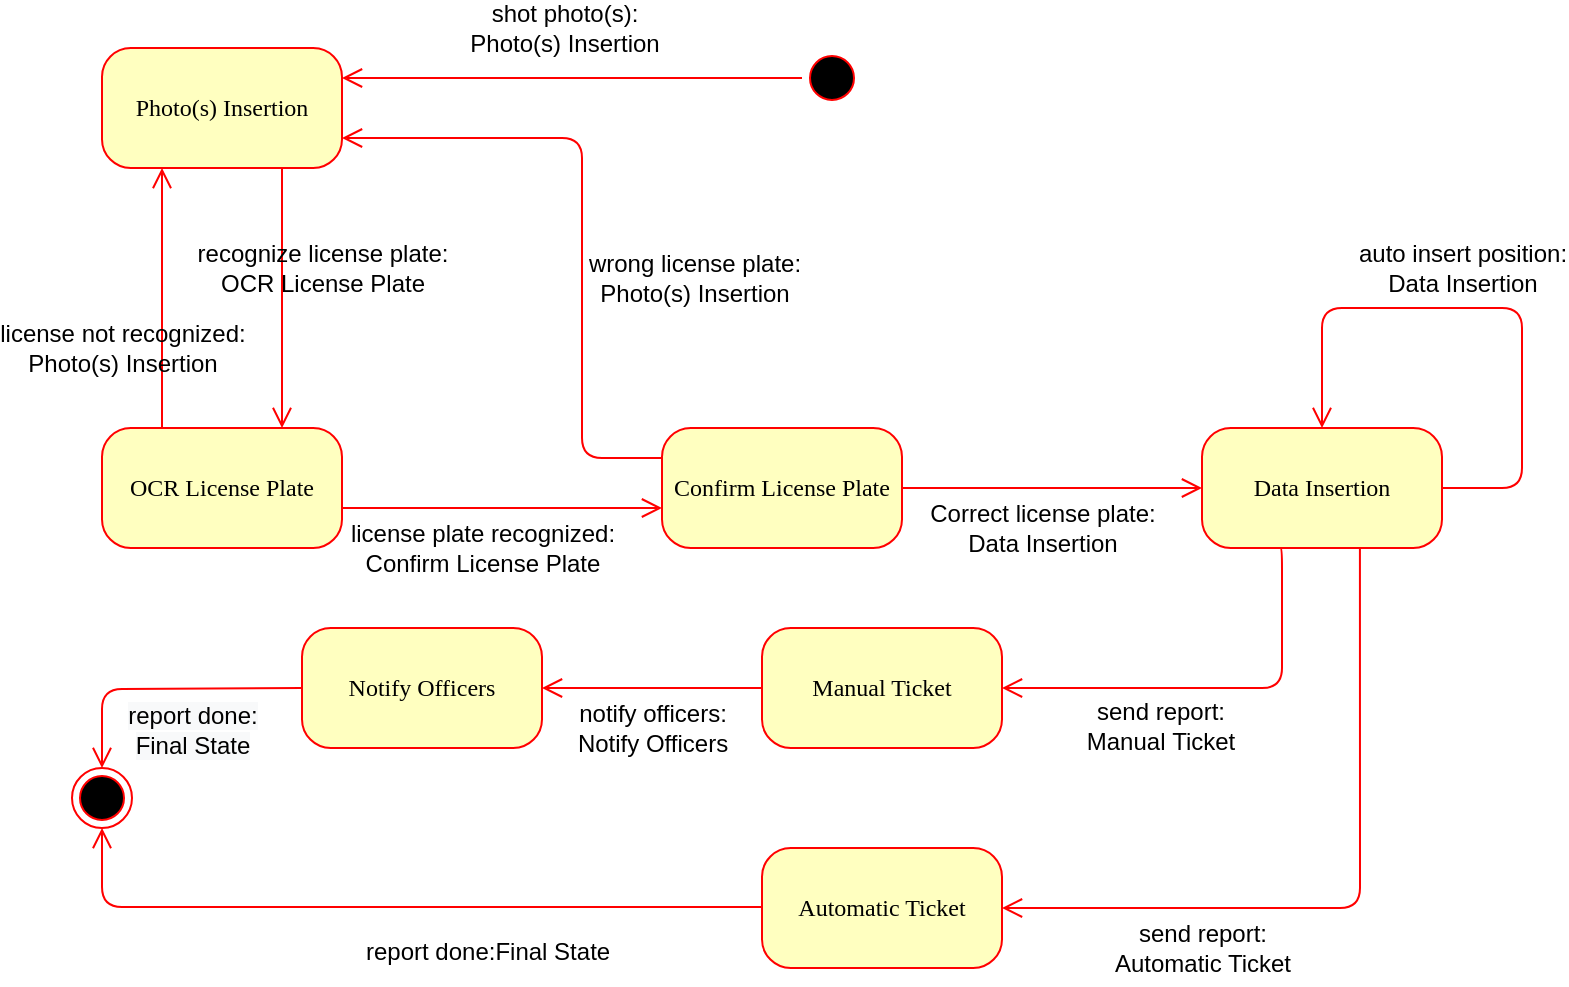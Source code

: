 <mxfile version="12.2.0" type="device" pages="1"><diagram name="Page-1" id="58cdce13-f638-feb5-8d6f-7d28b1aa9fa0"><mxGraphModel dx="2048" dy="731" grid="1" gridSize="10" guides="1" tooltips="1" connect="1" arrows="1" fold="1" page="1" pageScale="1" pageWidth="1100" pageHeight="850" background="#ffffff" math="0" shadow="0"><root><mxCell id="0"/><mxCell id="1" parent="0"/><mxCell id="382b91b5511bd0f7-1" value="" style="ellipse;html=1;shape=startState;fillColor=#000000;strokeColor=#ff0000;rounded=1;shadow=0;comic=0;labelBackgroundColor=none;fontFamily=Verdana;fontSize=12;fontColor=#000000;align=center;direction=south;" parent="1" vertex="1"><mxGeometry x="590" y="120" width="30" height="30" as="geometry"/></mxCell><mxCell id="382b91b5511bd0f7-5" value="OCR License Plate" style="rounded=1;whiteSpace=wrap;html=1;arcSize=24;fillColor=#ffffc0;strokeColor=#ff0000;shadow=0;comic=0;labelBackgroundColor=none;fontFamily=Verdana;fontSize=12;fontColor=#000000;align=center;" parent="1" vertex="1"><mxGeometry x="240" y="310" width="120" height="60" as="geometry"/></mxCell><mxCell id="382b91b5511bd0f7-6" value="Photo(s) Insertion" style="rounded=1;whiteSpace=wrap;html=1;arcSize=24;fillColor=#ffffc0;strokeColor=#ff0000;shadow=0;comic=0;labelBackgroundColor=none;fontFamily=Verdana;fontSize=12;fontColor=#000000;align=center;" parent="1" vertex="1"><mxGeometry x="240" y="120" width="120" height="60" as="geometry"/></mxCell><mxCell id="382b91b5511bd0f7-9" value="Data Insertion" style="rounded=1;whiteSpace=wrap;html=1;arcSize=24;fillColor=#ffffc0;strokeColor=#ff0000;shadow=0;comic=0;labelBackgroundColor=none;fontFamily=Verdana;fontSize=12;fontColor=#000000;align=center;" parent="1" vertex="1"><mxGeometry x="790" y="310" width="120" height="60" as="geometry"/></mxCell><mxCell id="382b91b5511bd0f7-10" value="Confirm License Plate" style="rounded=1;whiteSpace=wrap;html=1;arcSize=24;fillColor=#ffffc0;strokeColor=#ff0000;shadow=0;comic=0;labelBackgroundColor=none;fontFamily=Verdana;fontSize=12;fontColor=#000000;align=center;" parent="1" vertex="1"><mxGeometry x="520" y="310" width="120" height="60" as="geometry"/></mxCell><mxCell id="2a3bc250acf0617d-9" style="edgeStyle=orthogonalEdgeStyle;html=1;labelBackgroundColor=none;endArrow=open;endSize=8;strokeColor=#ff0000;fontFamily=Verdana;fontSize=12;align=left;entryX=1;entryY=0.25;entryDx=0;entryDy=0;" parent="1" source="382b91b5511bd0f7-1" target="382b91b5511bd0f7-6" edge="1"><mxGeometry relative="1" as="geometry"/></mxCell><mxCell id="ofe5F0DEnw2EiwNaxMWt-1" value="shot photo(s):&lt;br&gt;Photo(s) Insertion" style="text;html=1;resizable=0;points=[];align=center;verticalAlign=middle;labelBackgroundColor=#ffffff;" parent="2a3bc250acf0617d-9" vertex="1" connectable="0"><mxGeometry x="-0.169" y="2" relative="1" as="geometry"><mxPoint x="-24" y="-27" as="offset"/></mxGeometry></mxCell><mxCell id="2a3bc250acf0617d-10" style="edgeStyle=orthogonalEdgeStyle;html=1;labelBackgroundColor=none;endArrow=open;endSize=8;strokeColor=#ff0000;fontFamily=Verdana;fontSize=12;align=left;entryX=0.75;entryY=0;entryDx=0;entryDy=0;exitX=0.75;exitY=1;exitDx=0;exitDy=0;" parent="1" source="382b91b5511bd0f7-6" target="382b91b5511bd0f7-5" edge="1"><mxGeometry relative="1" as="geometry"><Array as="points"/></mxGeometry></mxCell><mxCell id="ofe5F0DEnw2EiwNaxMWt-2" value="recognize license plate:&lt;br&gt;OCR License Plate" style="text;html=1;resizable=0;points=[];align=center;verticalAlign=middle;labelBackgroundColor=none;" parent="2a3bc250acf0617d-10" vertex="1" connectable="0"><mxGeometry x="0.308" relative="1" as="geometry"><mxPoint x="20" y="-35" as="offset"/></mxGeometry></mxCell><mxCell id="2a3bc250acf0617d-12" style="edgeStyle=orthogonalEdgeStyle;html=1;exitX=0.25;exitY=0;entryX=0.25;entryY=1;labelBackgroundColor=none;endArrow=open;endSize=8;strokeColor=#ff0000;fontFamily=Verdana;fontSize=12;align=left;" parent="1" source="382b91b5511bd0f7-5" target="382b91b5511bd0f7-6" edge="1"><mxGeometry relative="1" as="geometry"/></mxCell><mxCell id="ofe5F0DEnw2EiwNaxMWt-3" value="license not recognized:&lt;br&gt;Photo(s) Insertion" style="text;html=1;resizable=0;points=[];align=center;verticalAlign=middle;labelBackgroundColor=none;" parent="2a3bc250acf0617d-12" vertex="1" connectable="0"><mxGeometry x="-0.292" y="3" relative="1" as="geometry"><mxPoint x="-17" y="6" as="offset"/></mxGeometry></mxCell><mxCell id="2a3bc250acf0617d-13" style="edgeStyle=orthogonalEdgeStyle;html=1;labelBackgroundColor=none;endArrow=open;endSize=8;strokeColor=#ff0000;fontFamily=Verdana;fontSize=12;align=left;" parent="1" edge="1"><mxGeometry relative="1" as="geometry"><mxPoint x="360" y="350" as="sourcePoint"/><mxPoint x="520" y="350" as="targetPoint"/><Array as="points"><mxPoint x="520" y="350"/></Array></mxGeometry></mxCell><mxCell id="ofe5F0DEnw2EiwNaxMWt-4" value="license plate recognized:&lt;br&gt;Confirm License Plate" style="text;html=1;resizable=0;points=[];align=center;verticalAlign=middle;labelBackgroundColor=#ffffff;" parent="2a3bc250acf0617d-13" vertex="1" connectable="0"><mxGeometry x="0.138" y="1" relative="1" as="geometry"><mxPoint x="-21" y="21" as="offset"/></mxGeometry></mxCell><mxCell id="2a3bc250acf0617d-14" style="edgeStyle=orthogonalEdgeStyle;html=1;exitX=0;exitY=0.25;entryX=1;entryY=0.75;labelBackgroundColor=none;endArrow=open;endSize=8;strokeColor=#ff0000;fontFamily=Verdana;fontSize=12;align=left;exitDx=0;exitDy=0;entryDx=0;entryDy=0;" parent="1" source="382b91b5511bd0f7-10" target="382b91b5511bd0f7-6" edge="1"><mxGeometry relative="1" as="geometry"><mxPoint x="560" y="245" as="targetPoint"/><Array as="points"><mxPoint x="480" y="325"/><mxPoint x="480" y="165"/></Array></mxGeometry></mxCell><mxCell id="ofe5F0DEnw2EiwNaxMWt-6" value="wrong license plate:&lt;br&gt;Photo(s) Insertion" style="text;html=1;resizable=0;points=[];align=center;verticalAlign=middle;labelBackgroundColor=none;" parent="2a3bc250acf0617d-14" vertex="1" connectable="0"><mxGeometry x="0.475" y="-4" relative="1" as="geometry"><mxPoint x="92" y="74" as="offset"/></mxGeometry></mxCell><mxCell id="2a3bc250acf0617d-15" style="edgeStyle=orthogonalEdgeStyle;html=1;exitX=1;exitY=0.5;entryX=0;entryY=0.5;labelBackgroundColor=none;endArrow=open;endSize=8;strokeColor=#ff0000;fontFamily=Verdana;fontSize=12;align=left;exitDx=0;exitDy=0;entryDx=0;entryDy=0;entryPerimeter=0;" parent="1" source="382b91b5511bd0f7-10" target="382b91b5511bd0f7-9" edge="1"><mxGeometry relative="1" as="geometry"/></mxCell><mxCell id="ofe5F0DEnw2EiwNaxMWt-7" value="Correct license plate:&lt;br&gt;Data Insertion" style="text;html=1;resizable=0;points=[];align=center;verticalAlign=middle;labelBackgroundColor=#ffffff;" parent="2a3bc250acf0617d-15" vertex="1" connectable="0"><mxGeometry x="-0.347" y="-2" relative="1" as="geometry"><mxPoint x="21" y="18" as="offset"/></mxGeometry></mxCell><mxCell id="ofe5F0DEnw2EiwNaxMWt-9" style="edgeStyle=orthogonalEdgeStyle;html=1;exitX=1;exitY=0.5;entryX=0.5;entryY=0;labelBackgroundColor=none;endArrow=open;endSize=8;strokeColor=#ff0000;fontFamily=Verdana;fontSize=12;align=left;exitDx=0;exitDy=0;entryDx=0;entryDy=0;" parent="1" source="382b91b5511bd0f7-9" target="382b91b5511bd0f7-9" edge="1"><mxGeometry relative="1" as="geometry"><mxPoint x="1010" y="370" as="sourcePoint"/><mxPoint x="850" y="195" as="targetPoint"/><Array as="points"><mxPoint x="950" y="340"/><mxPoint x="950" y="250"/><mxPoint x="850" y="250"/></Array></mxGeometry></mxCell><mxCell id="ofe5F0DEnw2EiwNaxMWt-10" value="auto insert position:&lt;br&gt;Data Insertion" style="text;html=1;resizable=0;points=[];align=center;verticalAlign=middle;labelBackgroundColor=none;" parent="ofe5F0DEnw2EiwNaxMWt-9" vertex="1" connectable="0"><mxGeometry x="0.475" y="-4" relative="1" as="geometry"><mxPoint x="54" y="-16" as="offset"/></mxGeometry></mxCell><mxCell id="ofe5F0DEnw2EiwNaxMWt-12" value="" style="ellipse;html=1;shape=endState;fillColor=#000000;strokeColor=#ff0000;rounded=1;shadow=0;comic=0;labelBackgroundColor=none;fontFamily=Verdana;fontSize=12;fontColor=#000000;align=center;" parent="1" vertex="1"><mxGeometry x="225" y="480" width="30" height="30" as="geometry"/></mxCell><mxCell id="ofe5F0DEnw2EiwNaxMWt-15" style="edgeStyle=orthogonalEdgeStyle;html=1;labelBackgroundColor=none;endArrow=open;endSize=8;strokeColor=#ff0000;fontFamily=Verdana;fontSize=12;align=left;exitX=0.658;exitY=1;exitDx=0;exitDy=0;exitPerimeter=0;" parent="1" source="382b91b5511bd0f7-9" edge="1"><mxGeometry relative="1" as="geometry"><Array as="points"><mxPoint x="869" y="550"/></Array><mxPoint x="830" y="500" as="sourcePoint"/><mxPoint x="690" y="550" as="targetPoint"/></mxGeometry></mxCell><mxCell id="ofe5F0DEnw2EiwNaxMWt-19" value="send report:&lt;br&gt;Automatic Ticket" style="text;html=1;resizable=0;points=[];align=center;verticalAlign=middle;labelBackgroundColor=#ffffff;" parent="ofe5F0DEnw2EiwNaxMWt-15" vertex="1" connectable="0"><mxGeometry x="0.147" y="1" relative="1" as="geometry"><mxPoint x="-53" y="19" as="offset"/></mxGeometry></mxCell><mxCell id="ofe5F0DEnw2EiwNaxMWt-16" style="edgeStyle=orthogonalEdgeStyle;html=1;labelBackgroundColor=none;endArrow=open;endSize=8;strokeColor=#ff0000;fontFamily=Verdana;fontSize=12;align=left;exitX=0.325;exitY=1;exitDx=0;exitDy=0;exitPerimeter=0;" parent="1" source="382b91b5511bd0f7-9" edge="1"><mxGeometry relative="1" as="geometry"><Array as="points"><mxPoint x="830" y="370"/><mxPoint x="830" y="440"/></Array><mxPoint x="830" y="480" as="sourcePoint"/><mxPoint x="690" y="440" as="targetPoint"/></mxGeometry></mxCell><mxCell id="ofe5F0DEnw2EiwNaxMWt-17" value="Manual Ticket" style="rounded=1;whiteSpace=wrap;html=1;arcSize=24;fillColor=#ffffc0;strokeColor=#ff0000;shadow=0;comic=0;labelBackgroundColor=none;fontFamily=Verdana;fontSize=12;fontColor=#000000;align=center;" parent="1" vertex="1"><mxGeometry x="570" y="410" width="120" height="60" as="geometry"/></mxCell><mxCell id="ofe5F0DEnw2EiwNaxMWt-18" value="Automatic Ticket" style="rounded=1;whiteSpace=wrap;html=1;arcSize=24;fillColor=#ffffc0;strokeColor=#ff0000;shadow=0;comic=0;labelBackgroundColor=none;fontFamily=Verdana;fontSize=12;fontColor=#000000;align=center;" parent="1" vertex="1"><mxGeometry x="570" y="520" width="120" height="60" as="geometry"/></mxCell><mxCell id="ofe5F0DEnw2EiwNaxMWt-20" value="send report:&lt;br&gt;Manual&amp;nbsp;Ticket" style="text;html=1;resizable=0;points=[];align=center;verticalAlign=middle;labelBackgroundColor=#ffffff;" parent="1" vertex="1" connectable="0"><mxGeometry x="770" y="440" as="geometry"><mxPoint x="-1" y="19" as="offset"/></mxGeometry></mxCell><mxCell id="ofe5F0DEnw2EiwNaxMWt-21" value="Notify Officers" style="rounded=1;whiteSpace=wrap;html=1;arcSize=24;fillColor=#ffffc0;strokeColor=#ff0000;shadow=0;comic=0;labelBackgroundColor=none;fontFamily=Verdana;fontSize=12;fontColor=#000000;align=center;" parent="1" vertex="1"><mxGeometry x="340" y="410" width="120" height="60" as="geometry"/></mxCell><mxCell id="ofe5F0DEnw2EiwNaxMWt-22" style="edgeStyle=orthogonalEdgeStyle;html=1;labelBackgroundColor=none;endArrow=open;endSize=8;strokeColor=#ff0000;fontFamily=Verdana;fontSize=12;align=left;exitX=0;exitY=0.5;exitDx=0;exitDy=0;" parent="1" source="ofe5F0DEnw2EiwNaxMWt-17" edge="1"><mxGeometry relative="1" as="geometry"><mxPoint x="560" y="440" as="sourcePoint"/><mxPoint x="460" y="440" as="targetPoint"/><Array as="points"/></mxGeometry></mxCell><mxCell id="ofe5F0DEnw2EiwNaxMWt-24" value="notify officers:&lt;br&gt;Notify Officers" style="text;html=1;resizable=0;points=[];align=center;verticalAlign=middle;labelBackgroundColor=#ffffff;" parent="ofe5F0DEnw2EiwNaxMWt-22" vertex="1" connectable="0"><mxGeometry x="-0.218" y="1" relative="1" as="geometry"><mxPoint x="-12" y="19" as="offset"/></mxGeometry></mxCell><mxCell id="ofe5F0DEnw2EiwNaxMWt-26" style="edgeStyle=orthogonalEdgeStyle;html=1;labelBackgroundColor=none;endArrow=open;endSize=8;strokeColor=#ff0000;fontFamily=Verdana;fontSize=12;align=left;exitX=0;exitY=0.5;exitDx=0;exitDy=0;" parent="1" edge="1"><mxGeometry relative="1" as="geometry"><mxPoint x="570" y="549.5" as="sourcePoint"/><mxPoint x="240" y="510" as="targetPoint"/><Array as="points"><mxPoint x="240" y="550"/></Array></mxGeometry></mxCell><mxCell id="ofe5F0DEnw2EiwNaxMWt-28" style="edgeStyle=orthogonalEdgeStyle;html=1;labelBackgroundColor=none;endArrow=open;endSize=8;strokeColor=#ff0000;fontFamily=Verdana;fontSize=12;align=left;exitX=0;exitY=0.5;exitDx=0;exitDy=0;entryX=0.5;entryY=0;entryDx=0;entryDy=0;" parent="1" target="ofe5F0DEnw2EiwNaxMWt-12" edge="1"><mxGeometry relative="1" as="geometry"><mxPoint x="340" y="440" as="sourcePoint"/><mxPoint x="240" y="470" as="targetPoint"/><Array as="points"/></mxGeometry></mxCell><mxCell id="6D6B_FZux-LPtAmSfIcj-4" value="&lt;span style=&quot;text-align: left ; background-color: rgb(248 , 249 , 250)&quot;&gt;report done:&lt;br&gt;Final State&lt;/span&gt;" style="text;html=1;resizable=0;points=[];align=center;verticalAlign=middle;labelBackgroundColor=#ffffff;" vertex="1" connectable="0" parent="ofe5F0DEnw2EiwNaxMWt-28"><mxGeometry y="1" relative="1" as="geometry"><mxPoint x="15" y="19" as="offset"/></mxGeometry></mxCell><UserObject label="report done:Final State" link="report done:Final State" id="6D6B_FZux-LPtAmSfIcj-2"><mxCell style="text;html=1;" vertex="1" parent="1"><mxGeometry x="370" y="558" width="150" height="30" as="geometry"/></mxCell></UserObject></root></mxGraphModel></diagram></mxfile>